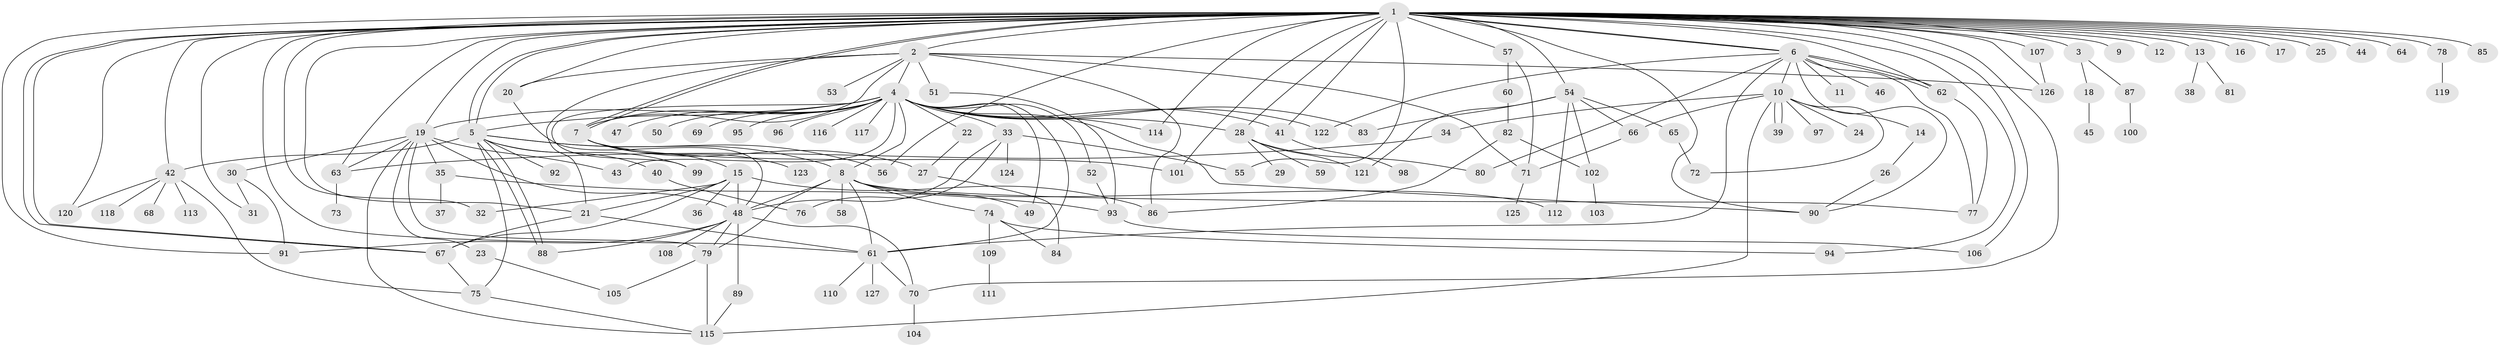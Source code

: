 // coarse degree distribution, {39: 0.011363636363636364, 1: 0.5113636363636364, 2: 0.2727272727272727, 6: 0.022727272727272728, 5: 0.03409090909090909, 4: 0.056818181818181816, 3: 0.03409090909090909, 12: 0.011363636363636364, 9: 0.022727272727272728, 11: 0.011363636363636364, 7: 0.011363636363636364}
// Generated by graph-tools (version 1.1) at 2025/50/03/04/25 21:50:04]
// undirected, 127 vertices, 207 edges
graph export_dot {
graph [start="1"]
  node [color=gray90,style=filled];
  1;
  2;
  3;
  4;
  5;
  6;
  7;
  8;
  9;
  10;
  11;
  12;
  13;
  14;
  15;
  16;
  17;
  18;
  19;
  20;
  21;
  22;
  23;
  24;
  25;
  26;
  27;
  28;
  29;
  30;
  31;
  32;
  33;
  34;
  35;
  36;
  37;
  38;
  39;
  40;
  41;
  42;
  43;
  44;
  45;
  46;
  47;
  48;
  49;
  50;
  51;
  52;
  53;
  54;
  55;
  56;
  57;
  58;
  59;
  60;
  61;
  62;
  63;
  64;
  65;
  66;
  67;
  68;
  69;
  70;
  71;
  72;
  73;
  74;
  75;
  76;
  77;
  78;
  79;
  80;
  81;
  82;
  83;
  84;
  85;
  86;
  87;
  88;
  89;
  90;
  91;
  92;
  93;
  94;
  95;
  96;
  97;
  98;
  99;
  100;
  101;
  102;
  103;
  104;
  105;
  106;
  107;
  108;
  109;
  110;
  111;
  112;
  113;
  114;
  115;
  116;
  117;
  118;
  119;
  120;
  121;
  122;
  123;
  124;
  125;
  126;
  127;
  1 -- 2;
  1 -- 3;
  1 -- 5;
  1 -- 5;
  1 -- 6;
  1 -- 6;
  1 -- 7;
  1 -- 7;
  1 -- 9;
  1 -- 12;
  1 -- 13;
  1 -- 16;
  1 -- 17;
  1 -- 19;
  1 -- 20;
  1 -- 21;
  1 -- 25;
  1 -- 28;
  1 -- 31;
  1 -- 32;
  1 -- 41;
  1 -- 42;
  1 -- 44;
  1 -- 54;
  1 -- 55;
  1 -- 56;
  1 -- 57;
  1 -- 61;
  1 -- 62;
  1 -- 63;
  1 -- 64;
  1 -- 67;
  1 -- 67;
  1 -- 70;
  1 -- 78;
  1 -- 85;
  1 -- 90;
  1 -- 91;
  1 -- 94;
  1 -- 101;
  1 -- 106;
  1 -- 107;
  1 -- 114;
  1 -- 120;
  1 -- 126;
  2 -- 4;
  2 -- 7;
  2 -- 20;
  2 -- 21;
  2 -- 51;
  2 -- 53;
  2 -- 71;
  2 -- 86;
  2 -- 126;
  3 -- 18;
  3 -- 87;
  4 -- 5;
  4 -- 7;
  4 -- 8;
  4 -- 19;
  4 -- 22;
  4 -- 28;
  4 -- 33;
  4 -- 41;
  4 -- 43;
  4 -- 47;
  4 -- 49;
  4 -- 50;
  4 -- 52;
  4 -- 61;
  4 -- 69;
  4 -- 83;
  4 -- 90;
  4 -- 95;
  4 -- 96;
  4 -- 99;
  4 -- 114;
  4 -- 116;
  4 -- 117;
  4 -- 122;
  5 -- 8;
  5 -- 40;
  5 -- 42;
  5 -- 56;
  5 -- 75;
  5 -- 88;
  5 -- 88;
  5 -- 92;
  5 -- 99;
  6 -- 10;
  6 -- 11;
  6 -- 46;
  6 -- 61;
  6 -- 62;
  6 -- 62;
  6 -- 77;
  6 -- 80;
  6 -- 90;
  6 -- 122;
  7 -- 15;
  7 -- 27;
  7 -- 101;
  7 -- 123;
  8 -- 48;
  8 -- 49;
  8 -- 58;
  8 -- 61;
  8 -- 74;
  8 -- 77;
  8 -- 79;
  8 -- 112;
  10 -- 14;
  10 -- 24;
  10 -- 34;
  10 -- 39;
  10 -- 39;
  10 -- 66;
  10 -- 72;
  10 -- 97;
  10 -- 115;
  13 -- 38;
  13 -- 81;
  14 -- 26;
  15 -- 21;
  15 -- 32;
  15 -- 36;
  15 -- 48;
  15 -- 67;
  15 -- 86;
  18 -- 45;
  19 -- 23;
  19 -- 30;
  19 -- 35;
  19 -- 43;
  19 -- 48;
  19 -- 63;
  19 -- 79;
  19 -- 115;
  20 -- 48;
  21 -- 61;
  21 -- 67;
  22 -- 27;
  23 -- 105;
  26 -- 90;
  27 -- 84;
  28 -- 29;
  28 -- 59;
  28 -- 80;
  28 -- 121;
  30 -- 31;
  30 -- 91;
  33 -- 48;
  33 -- 55;
  33 -- 76;
  33 -- 124;
  34 -- 63;
  35 -- 37;
  35 -- 93;
  40 -- 76;
  41 -- 98;
  42 -- 68;
  42 -- 75;
  42 -- 113;
  42 -- 118;
  42 -- 120;
  48 -- 70;
  48 -- 79;
  48 -- 88;
  48 -- 89;
  48 -- 91;
  48 -- 108;
  51 -- 93;
  52 -- 93;
  54 -- 65;
  54 -- 66;
  54 -- 83;
  54 -- 102;
  54 -- 112;
  54 -- 121;
  57 -- 60;
  57 -- 71;
  60 -- 82;
  61 -- 70;
  61 -- 110;
  61 -- 127;
  62 -- 77;
  63 -- 73;
  65 -- 72;
  66 -- 71;
  67 -- 75;
  70 -- 104;
  71 -- 125;
  74 -- 84;
  74 -- 94;
  74 -- 109;
  75 -- 115;
  78 -- 119;
  79 -- 105;
  79 -- 115;
  82 -- 86;
  82 -- 102;
  87 -- 100;
  89 -- 115;
  93 -- 106;
  102 -- 103;
  107 -- 126;
  109 -- 111;
}
